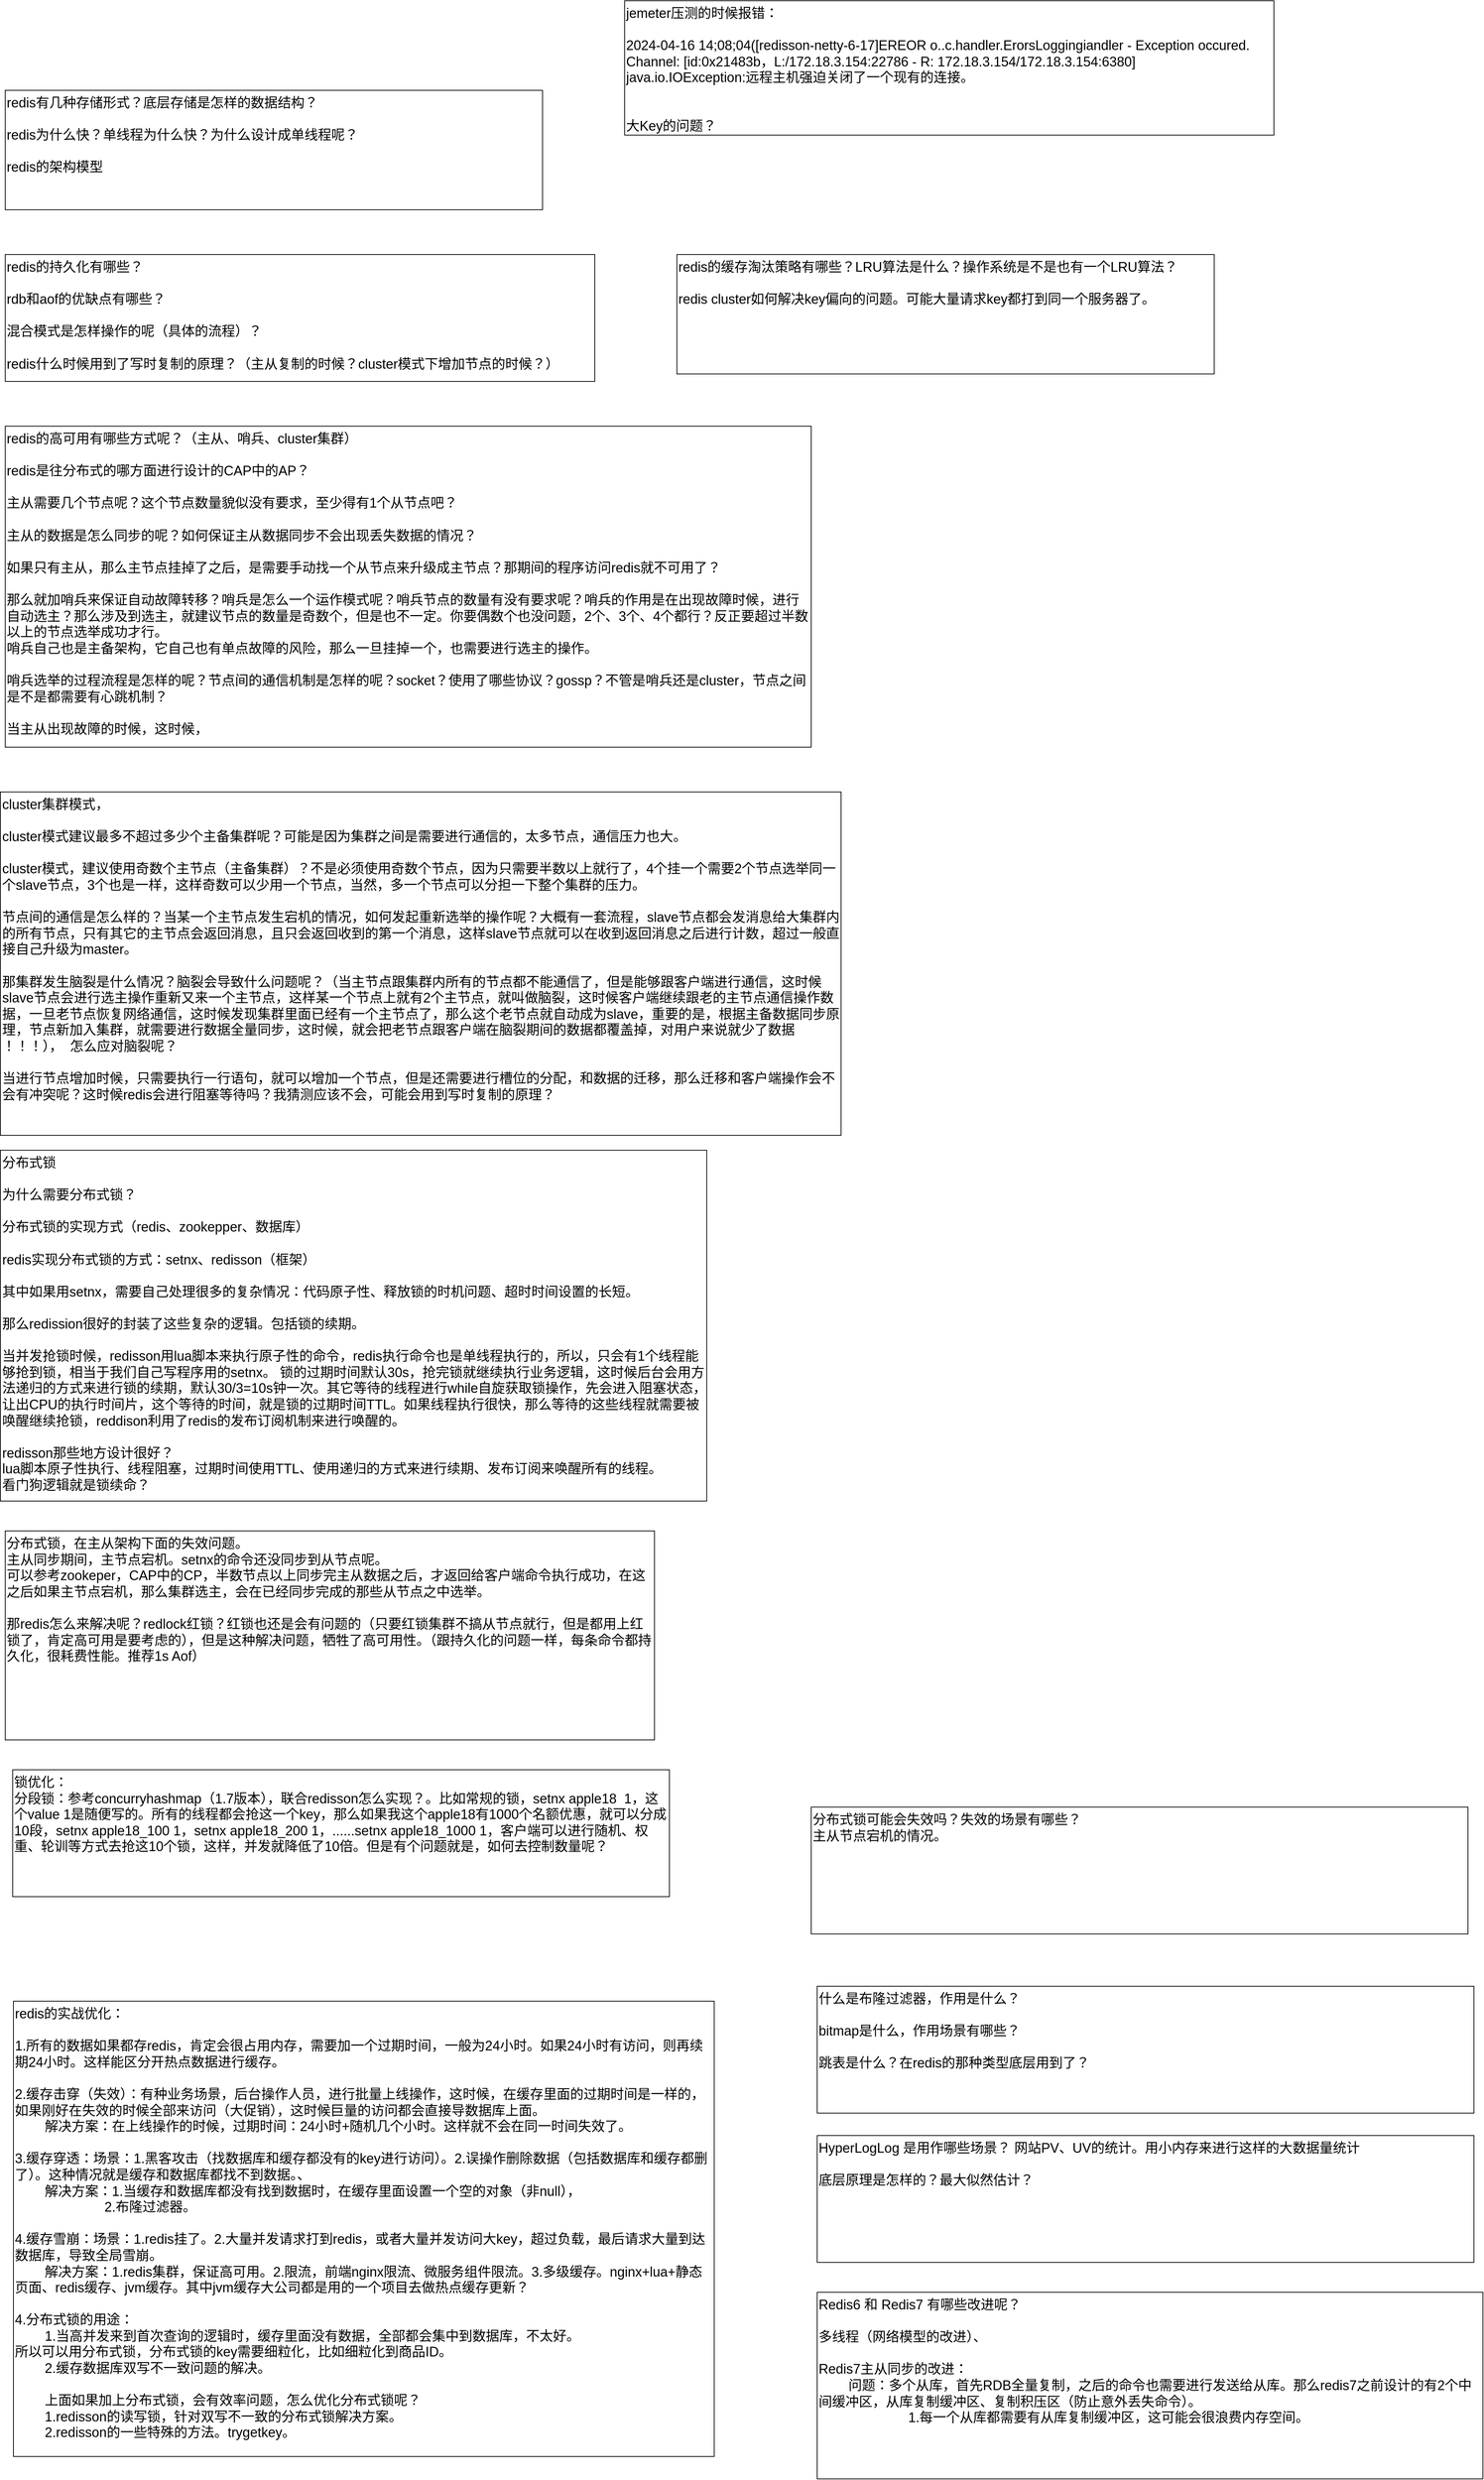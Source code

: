 <mxfile version="24.2.5" type="github">
  <diagram name="第 1 页" id="Ui-6xDZG4yXv-m0ysYRE">
    <mxGraphModel dx="1366" dy="710" grid="1" gridSize="10" guides="1" tooltips="1" connect="1" arrows="1" fold="1" page="1" pageScale="1" pageWidth="827" pageHeight="1169" math="0" shadow="0">
      <root>
        <mxCell id="0" />
        <mxCell id="1" parent="0" />
        <mxCell id="iayUrk5L2lRTLvckCghS-1" value="redis有几种存储形式？底层存储是怎样的数据结构？&lt;br&gt;&lt;br&gt;redis为什么快？单线程为什么快？为什么设计成单线程呢？&lt;br&gt;&lt;br&gt;redis的架构模型" style="rounded=0;whiteSpace=wrap;html=1;fontSize=18;align=left;verticalAlign=top;" parent="1" vertex="1">
          <mxGeometry x="100" y="160" width="720" height="160" as="geometry" />
        </mxCell>
        <mxCell id="iayUrk5L2lRTLvckCghS-2" value="redis的持久化有哪些？&lt;br&gt;&lt;br&gt;rdb和aof的优缺点有哪些？&lt;br&gt;&lt;br&gt;混合模式是怎样操作的呢（具体的流程）？&lt;br&gt;&lt;br&gt;redis什么时候用到了写时复制的原理？（主从复制的时候？cluster模式下增加节点的时候？）" style="rounded=0;whiteSpace=wrap;html=1;fontSize=18;align=left;verticalAlign=top;" parent="1" vertex="1">
          <mxGeometry x="100" y="380" width="790" height="170" as="geometry" />
        </mxCell>
        <mxCell id="iayUrk5L2lRTLvckCghS-3" value="redis的高可用有哪些方式呢？（主从、哨兵、cluster集群）&lt;br&gt;&lt;br&gt;redis是往分布式的哪方面进行设计的CAP中的AP？&lt;br&gt;&lt;br&gt;主从需要几个节点呢？这个节点数量貌似没有要求，至少得有1个从节点吧？&lt;br&gt;&lt;br&gt;主从的数据是怎么同步的呢？如何保证主从数据同步不会出现丢失数据的情况？&lt;br&gt;&lt;br&gt;如果只有主从，那么主节点挂掉了之后，是需要手动找一个从节点来升级成主节点？那期间的程序访问redis就不可用了？&lt;br&gt;&lt;br&gt;那么就加哨兵来保证自动故障转移？哨兵是怎么一个运作模式呢？哨兵节点的数量有没有要求呢？哨兵的作用是在出现故障时候，进行自动选主？那么涉及到选主，就建议节点的数量是奇数个，但是也不一定。你要偶数个也没问题，2个、3个、4个都行？反正要超过半数以上的节点选举成功才行。&lt;br&gt;哨兵自己也是主备架构，它自己也有单点故障的风险，那么一旦挂掉一个，也需要进行选主的操作。&lt;br&gt;&lt;br&gt;哨兵选举的过程流程是怎样的呢？节点间的通信机制是怎样的呢？socket？使用了哪些协议？gossp？不管是哨兵还是cluster，节点之间是不是都需要有心跳机制？&lt;br&gt;&lt;br&gt;当主从出现故障的时候，这时候，" style="rounded=0;whiteSpace=wrap;html=1;fontSize=18;align=left;verticalAlign=top;" parent="1" vertex="1">
          <mxGeometry x="100" y="610" width="1080" height="430" as="geometry" />
        </mxCell>
        <mxCell id="iayUrk5L2lRTLvckCghS-4" value="redis的缓存淘汰策略有哪些？LRU算法是什么？操作系统是不是也有一个LRU算法？&lt;br&gt;&lt;br&gt;redis cluster如何解决key偏向的问题。可能大量请求key都打到同一个服务器了。" style="rounded=0;whiteSpace=wrap;html=1;fontSize=18;align=left;verticalAlign=top;" parent="1" vertex="1">
          <mxGeometry x="1000" y="380" width="720" height="160" as="geometry" />
        </mxCell>
        <mxCell id="iayUrk5L2lRTLvckCghS-5" value="cluster集群模式，&lt;br&gt;&lt;br&gt;cluster模式建议最多不超过多少个主备集群呢？可能是因为集群之间是需要进行通信的，太多节点，通信压力也大。&lt;br&gt;&lt;br&gt;cluster模式，建议使用奇数个主节点（主备集群）？不是必须使用奇数个节点，因为只需要半数以上就行了，4个挂一个需要2个节点选举同一个slave节点，3个也是一样，这样奇数可以少用一个节点，当然，多一个节点可以分担一下整个集群的压力。&lt;br&gt;&lt;br&gt;节点间的通信是怎么样的？当某一个主节点发生宕机的情况，如何发起重新选举的操作呢？大概有一套流程，slave节点都会发消息给大集群内的所有节点，只有其它的主节点会返回消息，且只会返回收到的第一个消息，这样slave节点就可以在收到返回消息之后进行计数，超过一般直接自己升级为master。&lt;br&gt;&lt;br&gt;那集群发生脑裂是什么情况？脑裂会导致什么问题呢？（当主节点跟集群内所有的节点都不能通信了，但是能够跟客户端进行通信，这时候slave节点会进行选主操作重新又来一个主节点，这样某一个节点上就有2个主节点，就叫做脑裂，这时候客户端继续跟老的主节点通信操作数据，一旦老节点恢复网络通信，这时候发现集群里面已经有一个主节点了，那么这个老节点就自动成为slave，重要的是，根据主备数据同步原理，节点新加入集群，就需要进行数据全量同步，这时候，就会把老节点跟客户端在脑裂期间的数据都覆盖掉，对用户来说就少了数据&lt;br&gt;！！！），&amp;nbsp; 怎么应对脑裂呢？&lt;br&gt;&lt;br&gt;当进行节点增加时候，只需要执行一行语句，就可以增加一个节点，但是还需要进行槽位的分配，和数据的迁移，那么迁移和客户端操作会不会有冲突呢？这时候redis会进行阻塞等待吗？我猜测应该不会，可能会用到写时复制的原理？" style="rounded=0;whiteSpace=wrap;html=1;fontSize=18;align=left;verticalAlign=top;" parent="1" vertex="1">
          <mxGeometry x="93.5" y="1100" width="1126.5" height="460" as="geometry" />
        </mxCell>
        <mxCell id="iayUrk5L2lRTLvckCghS-6" value="分布式锁&lt;br&gt;&lt;br&gt;为什么需要分布式锁？&lt;br&gt;&lt;br&gt;分布式锁的实现方式（redis、zookepper、数据库）&lt;br&gt;&lt;br&gt;redis实现分布式锁的方式：setnx、redisson（框架）&lt;br&gt;&lt;br&gt;其中如果用setnx，需要自己处理很多的复杂情况：代码原子性、释放锁的时机问题、超时时间设置的长短。&lt;br&gt;&lt;br&gt;那么redission很好的封装了这些复杂的逻辑。包括锁的续期。&lt;br&gt;&lt;br&gt;当并发抢锁时候，redisson用lua脚本来执行原子性的命令，redis执行命令也是单线程执行的，所以，只会有1个线程能够抢到锁，相当于我们自己写程序用的setnx。 锁的过期时间默认30s，抢完锁就继续执行业务逻辑，这时候后台会用方法递归的方式来进行锁的续期，默认30/3=10s钟一次。其它等待的线程进行while自旋获取锁操作，先会进入阻塞状态，让出CPU的执行时间片，这个等待的时间，就是锁的过期时间TTL。如果线程执行很快，那么等待的这些线程就需要被唤醒继续抢锁，reddison利用了redis的发布订阅机制来进行唤醒的。&lt;br&gt;&lt;br&gt;redisson那些地方设计很好？&lt;br&gt;lua脚本原子性执行、线程阻塞，过期时间使用TTL、使用递归的方式来进行续期、发布订阅来唤醒所有的线程。&lt;br&gt;看门狗逻辑就是锁续命？" style="rounded=0;whiteSpace=wrap;html=1;fontSize=18;align=left;verticalAlign=top;" parent="1" vertex="1">
          <mxGeometry x="93.5" y="1580" width="946.5" height="470" as="geometry" />
        </mxCell>
        <mxCell id="_cNctXotL4sYTQS76gGQ-1" value="分布式锁，在主从架构下面的失效问题。&lt;br&gt;主从同步期间，主节点宕机。setnx的命令还没同步到从节点呢。&lt;br&gt;可以参考zookeper，CAP中的CP，半数节点以上同步完主从数据之后，才返回给客户端命令执行成功，在这之后如果主节点宕机，那么集群选主，会在已经同步完成的那些从节点之中选举。&lt;br&gt;&lt;br&gt;那redis怎么来解决呢？redlock红锁？红锁也还是会有问题的（只要红锁集群不搞从节点就行，但是都用上红锁了，肯定高可用是要考虑的），但是这种解决问题，牺牲了高可用性。（跟持久化的问题一样，每条命令都持久化，很耗费性能。推荐1s Aof）" style="rounded=0;whiteSpace=wrap;html=1;fontSize=18;align=left;verticalAlign=top;" parent="1" vertex="1">
          <mxGeometry x="100" y="2090" width="870" height="280" as="geometry" />
        </mxCell>
        <mxCell id="_cNctXotL4sYTQS76gGQ-2" value="锁优化：&lt;br&gt;分段锁：参考concurryhashmap（1.7版本），联合redisson怎么实现？。比如常规的锁，setnx apple18&amp;nbsp; 1，这个value 1是随便写的。所有的线程都会抢这一个key，那么如果我这个apple18有1000个名额优惠，就可以分成10段，setnx apple18_100 1，setnx apple18_200 1，......setnx apple18_1000 1，客户端可以进行随机、权重、轮训等方式去抢这10个锁，这样，并发就降低了10倍。但是有个问题就是，如何去控制数量呢？" style="rounded=0;whiteSpace=wrap;html=1;fontSize=18;align=left;verticalAlign=top;" parent="1" vertex="1">
          <mxGeometry x="110" y="2410" width="880" height="170" as="geometry" />
        </mxCell>
        <mxCell id="oPHmPLFePxrs62uWGmC0-1" value="redis的实战优化：&lt;br&gt;&lt;br&gt;1.所有的数据如果都存redis，肯定会很占用内存，需要加一个过期时间，一般为24小时。如果24小时有访问，则再续期24小时。这样能区分开热点数据进行缓存。&lt;br&gt;&lt;br&gt;2.缓存击穿（失效）：有种业务场景，后台操作人员，进行批量上线操作，这时候，在缓存里面的过期时间是一样的，如果刚好在失效的时候全部来访问（大促销），这时候巨量的访问都会直接导数据库上面。&lt;br&gt;&lt;span style=&quot;white-space: pre;&quot;&gt;&#x9;&lt;/span&gt;解决方案：在上线操作的时候，过期时间：24小时+随机几个小时。这样就不会在同一时间失效了。&lt;br&gt;&lt;br&gt;3.缓存穿透：场景：1.黑客攻击（找数据库和缓存都没有的key进行访问）。2.误操作删除数据（包括数据库和缓存都删了）。这种情况就是缓存和数据库都找不到数据。、&lt;br&gt;&lt;span style=&quot;white-space: pre;&quot;&gt;&#x9;&lt;/span&gt;解决方案：1.当缓存和数据库都没有找到数据时，在缓存里面设置一个空的对象（非null），&lt;br&gt;&lt;span style=&quot;white-space: pre;&quot;&gt;&#x9;&lt;/span&gt;&lt;span style=&quot;white-space: pre;&quot;&gt;&#x9;&lt;/span&gt;&lt;span style=&quot;white-space: pre;&quot;&gt;&#x9;&lt;/span&gt;2.布隆过滤器。&lt;br&gt;&lt;br&gt;4.缓存雪崩：场景：1.redis挂了。2.大量并发请求打到redis，或者大量并发访问大key，超过负载，最后请求大量到达数据库，导致全局雪崩。&lt;br&gt;&lt;span style=&quot;white-space: pre;&quot;&gt;&#x9;&lt;/span&gt;解决方案：1.redis集群，保证高可用。2.限流，前端nginx限流、微服务组件限流。3.多级缓存。nginx+lua+静态页面、redis缓存、jvm缓存。其中jvm缓存大公司都是用的一个项目去做热点缓存更新？&lt;br&gt;&lt;br&gt;4.分布式锁的用途：&lt;br&gt;&lt;span style=&quot;white-space: pre;&quot;&gt;&#x9;&lt;/span&gt;1.当高并发来到首次查询的逻辑时，缓存里面没有数据，全部都会集中到数据库，不太好。&lt;br&gt;所以可以用分布式锁，分布式锁的key需要细粒化，比如细粒化到商品ID。&lt;br&gt;&lt;span style=&quot;white-space: pre;&quot;&gt;&#x9;&lt;/span&gt;2.缓存数据库双写不一致问题的解决。&lt;br&gt;&lt;br&gt;&lt;span style=&quot;white-space: pre;&quot;&gt;&#x9;&lt;/span&gt;上面如果加上分布式锁，会有效率问题，怎么优化分布式锁呢？&lt;br&gt;&lt;span style=&quot;white-space: pre;&quot;&gt;&#x9;&lt;/span&gt;1.redisson的读写锁，针对双写不一致的分布式锁解决方案。&lt;br&gt;&lt;span style=&quot;white-space: pre;&quot;&gt;&#x9;&lt;/span&gt;2.redisson的一些特殊的方法。trygetkey。" style="rounded=0;whiteSpace=wrap;html=1;fontSize=18;align=left;verticalAlign=top;" parent="1" vertex="1">
          <mxGeometry x="111" y="2720" width="939" height="610" as="geometry" />
        </mxCell>
        <mxCell id="7Gq7ySSlHzUSGOugI9tr-1" value="什么是布隆过滤器，作用是什么？&lt;br&gt;&lt;br&gt;bitmap是什么，作用场景有哪些？&lt;br&gt;&lt;br&gt;跳表是什么？在redis的那种类型底层用到了？" style="rounded=0;whiteSpace=wrap;html=1;fontSize=18;align=left;verticalAlign=top;" parent="1" vertex="1">
          <mxGeometry x="1188" y="2700" width="880" height="170" as="geometry" />
        </mxCell>
        <mxCell id="7Gq7ySSlHzUSGOugI9tr-2" value="HyperLogLog 是用作哪些场景？ 网站PV、UV的统计。用小内存来进行这样的大数据量统计&lt;br&gt;&lt;br&gt;底层原理是怎样的？最大似然估计？" style="rounded=0;whiteSpace=wrap;html=1;fontSize=18;align=left;verticalAlign=top;" parent="1" vertex="1">
          <mxGeometry x="1188" y="2900" width="880" height="170" as="geometry" />
        </mxCell>
        <mxCell id="PHccF4N-XfR_OPHLK2SQ-1" value="Redis6 和 Redis7 有哪些改进呢？&lt;br&gt;&lt;br&gt;多线程（网络模型的改进）、&lt;br&gt;&lt;br&gt;Redis7主从同步的改进：&lt;br&gt;&lt;span style=&quot;white-space: pre;&quot;&gt;&#x9;&lt;/span&gt;问题：多个从库，首先RDB全量复制，之后的命令也需要进行发送给从库。那么redis7之前设计的有2个中间缓冲区，从库复制缓冲区、复制积压区（防止意外丢失命令）。&lt;br&gt;&lt;span style=&quot;white-space: pre;&quot;&gt;&#x9;&lt;/span&gt;&lt;span style=&quot;white-space: pre;&quot;&gt;&#x9;&lt;/span&gt;&lt;span style=&quot;white-space: pre;&quot;&gt;&#x9;&lt;/span&gt;1.每一个从库都需要有从库复制缓冲区，这可能会很浪费内存空间。" style="rounded=0;whiteSpace=wrap;html=1;fontSize=18;align=left;verticalAlign=top;" parent="1" vertex="1">
          <mxGeometry x="1188" y="3110" width="892" height="250" as="geometry" />
        </mxCell>
        <mxCell id="PmKBo2iVZgAvUI2_gapM-1" value="分布式锁可能会失效吗？失效的场景有哪些？&lt;br&gt;主从节点宕机的情况。" style="rounded=0;whiteSpace=wrap;html=1;fontSize=18;align=left;verticalAlign=top;" parent="1" vertex="1">
          <mxGeometry x="1180" y="2460" width="880" height="170" as="geometry" />
        </mxCell>
        <mxCell id="s1NAATfUFBlg2rDjxCet-1" value="&lt;div&gt;jemeter压测的时候报错：&lt;/div&gt;&lt;div&gt;&lt;br&gt;&lt;/div&gt;2024-04-16 14;08;04([redisson-netty-6-17]EREOR o..c.handler.ErorsLoggingiandler - Exception occured. Channel: [id:0x21483b，L:/172.18.3.154:22786 - R: 172.18.3.154/172.18.3.154:6380]&lt;br&gt;java.io.IOException:远程主机强迫关闭了一个现有的连接。&lt;div&gt;&lt;br&gt;&lt;/div&gt;&lt;div&gt;&lt;br&gt;&lt;/div&gt;&lt;div&gt;大Key的问题？&lt;/div&gt;" style="rounded=0;whiteSpace=wrap;html=1;fontSize=18;align=left;verticalAlign=top;" vertex="1" parent="1">
          <mxGeometry x="930" y="40" width="870" height="180" as="geometry" />
        </mxCell>
      </root>
    </mxGraphModel>
  </diagram>
</mxfile>

